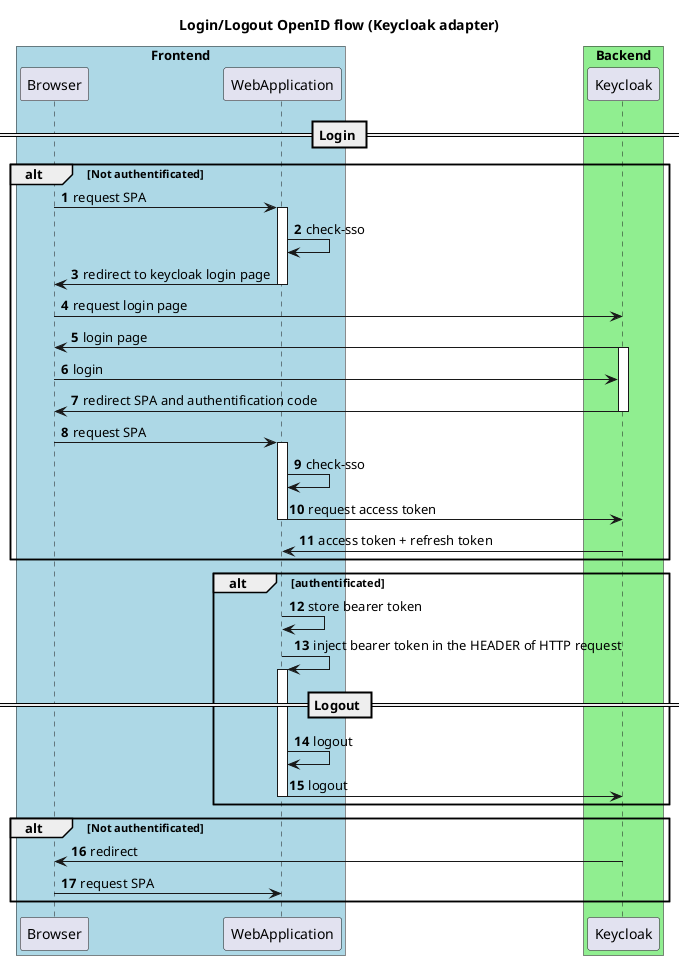 @startuml
autonumber
title Login/Logout OpenID flow (Keycloak adapter)

box "Frontend" #LightBlue
	participant Browser
	participant WebApplication
end box
box "Backend" #LightGreen
	participant Keycloak
end box
== Login ==
alt Not authentificated
    Browser -> WebApplication : request SPA
    activate WebApplication
    WebApplication -> WebApplication : check-sso 
    WebApplication -> Browser : redirect to keycloak login page
    deactivate WebApplication

    Browser -> Keycloak : request login page 
    Keycloak -> Browser  : login page
    activate Keycloak
    Browser -> Keycloak : login
    Keycloak -> Browser: redirect SPA and authentification code
    deactivate Keycloak
    Browser -> WebApplication : request SPA
    activate WebApplication
    WebApplication -> WebApplication : check-sso 
    WebApplication -> Keycloak : request access token
    deactivate WebApplication
    Keycloak -> WebApplication: access token + refresh token
end
alt authentificated
    activate WebApplication
    WebApplication -> WebApplication : store bearer token
    WebApplication -> WebApplication : inject bearer token in the HEADER of HTTP request
    == Logout ==
    activate WebApplication  
    WebApplication -> WebApplication : logout
    WebApplication -> Keycloak: logout
    deactivate WebApplication
end
alt Not authentificated
    Keycloak -> Browser : redirect
    Browser -> WebApplication : request SPA
end
@enduml

